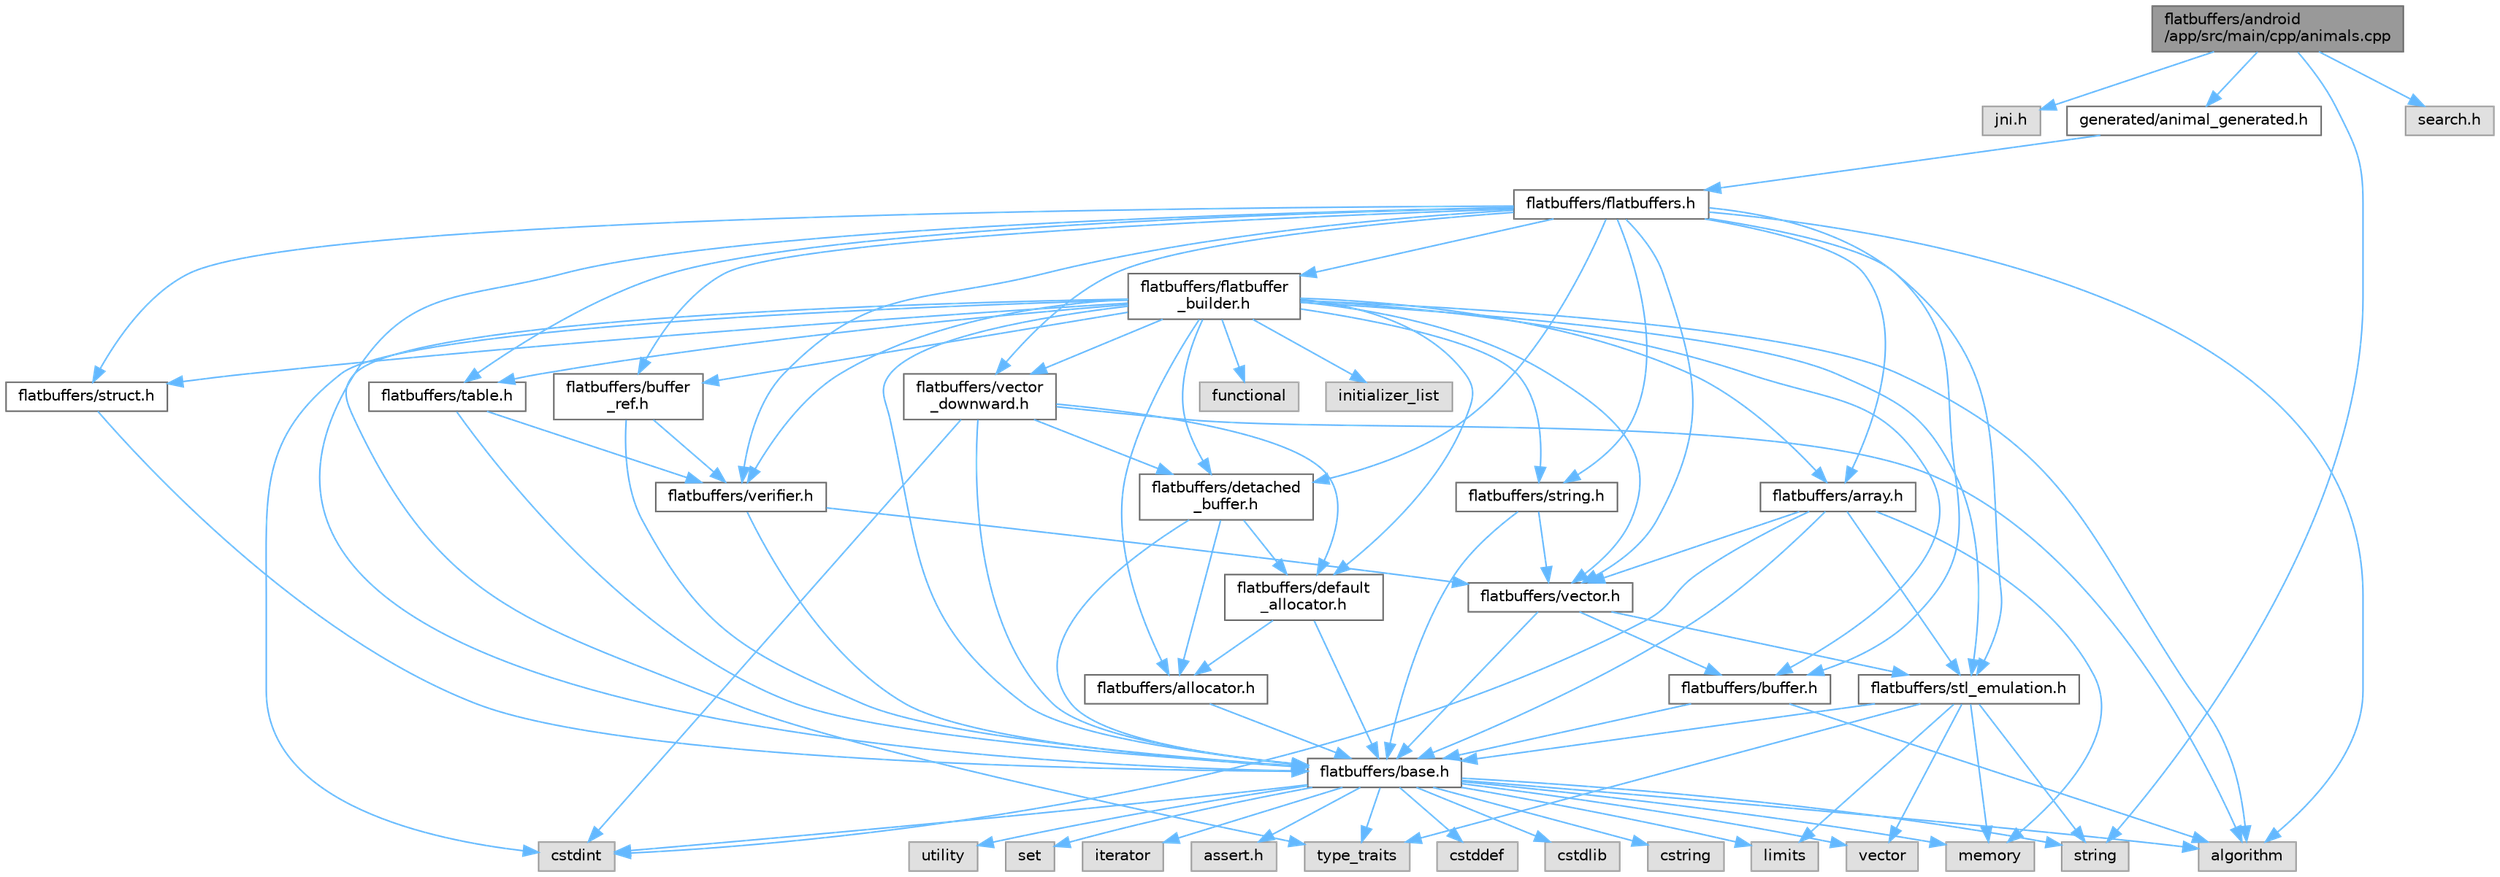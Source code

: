 digraph "flatbuffers/android/app/src/main/cpp/animals.cpp"
{
 // LATEX_PDF_SIZE
  bgcolor="transparent";
  edge [fontname=Helvetica,fontsize=10,labelfontname=Helvetica,labelfontsize=10];
  node [fontname=Helvetica,fontsize=10,shape=box,height=0.2,width=0.4];
  Node1 [id="Node000001",label="flatbuffers/android\l/app/src/main/cpp/animals.cpp",height=0.2,width=0.4,color="gray40", fillcolor="grey60", style="filled", fontcolor="black",tooltip=" "];
  Node1 -> Node2 [id="edge89_Node000001_Node000002",color="steelblue1",style="solid",tooltip=" "];
  Node2 [id="Node000002",label="jni.h",height=0.2,width=0.4,color="grey60", fillcolor="#E0E0E0", style="filled",tooltip=" "];
  Node1 -> Node3 [id="edge90_Node000001_Node000003",color="steelblue1",style="solid",tooltip=" "];
  Node3 [id="Node000003",label="string",height=0.2,width=0.4,color="grey60", fillcolor="#E0E0E0", style="filled",tooltip=" "];
  Node1 -> Node4 [id="edge91_Node000001_Node000004",color="steelblue1",style="solid",tooltip=" "];
  Node4 [id="Node000004",label="search.h",height=0.2,width=0.4,color="grey60", fillcolor="#E0E0E0", style="filled",tooltip=" "];
  Node1 -> Node5 [id="edge92_Node000001_Node000005",color="steelblue1",style="solid",tooltip=" "];
  Node5 [id="Node000005",label="generated/animal_generated.h",height=0.2,width=0.4,color="grey40", fillcolor="white", style="filled",URL="$animal__generated_8h.html",tooltip=" "];
  Node5 -> Node6 [id="edge93_Node000005_Node000006",color="steelblue1",style="solid",tooltip=" "];
  Node6 [id="Node000006",label="flatbuffers/flatbuffers.h",height=0.2,width=0.4,color="grey40", fillcolor="white", style="filled",URL="$flatbuffers_8h.html",tooltip=" "];
  Node6 -> Node7 [id="edge94_Node000006_Node000007",color="steelblue1",style="solid",tooltip=" "];
  Node7 [id="Node000007",label="algorithm",height=0.2,width=0.4,color="grey60", fillcolor="#E0E0E0", style="filled",tooltip=" "];
  Node6 -> Node8 [id="edge95_Node000006_Node000008",color="steelblue1",style="solid",tooltip=" "];
  Node8 [id="Node000008",label="flatbuffers/array.h",height=0.2,width=0.4,color="grey40", fillcolor="white", style="filled",URL="$array_8h.html",tooltip=" "];
  Node8 -> Node9 [id="edge96_Node000008_Node000009",color="steelblue1",style="solid",tooltip=" "];
  Node9 [id="Node000009",label="cstdint",height=0.2,width=0.4,color="grey60", fillcolor="#E0E0E0", style="filled",tooltip=" "];
  Node8 -> Node10 [id="edge97_Node000008_Node000010",color="steelblue1",style="solid",tooltip=" "];
  Node10 [id="Node000010",label="memory",height=0.2,width=0.4,color="grey60", fillcolor="#E0E0E0", style="filled",tooltip=" "];
  Node8 -> Node11 [id="edge98_Node000008_Node000011",color="steelblue1",style="solid",tooltip=" "];
  Node11 [id="Node000011",label="flatbuffers/base.h",height=0.2,width=0.4,color="grey40", fillcolor="white", style="filled",URL="$base_8h.html",tooltip=" "];
  Node11 -> Node12 [id="edge99_Node000011_Node000012",color="steelblue1",style="solid",tooltip=" "];
  Node12 [id="Node000012",label="assert.h",height=0.2,width=0.4,color="grey60", fillcolor="#E0E0E0", style="filled",tooltip=" "];
  Node11 -> Node9 [id="edge100_Node000011_Node000009",color="steelblue1",style="solid",tooltip=" "];
  Node11 -> Node13 [id="edge101_Node000011_Node000013",color="steelblue1",style="solid",tooltip=" "];
  Node13 [id="Node000013",label="cstddef",height=0.2,width=0.4,color="grey60", fillcolor="#E0E0E0", style="filled",tooltip=" "];
  Node11 -> Node14 [id="edge102_Node000011_Node000014",color="steelblue1",style="solid",tooltip=" "];
  Node14 [id="Node000014",label="cstdlib",height=0.2,width=0.4,color="grey60", fillcolor="#E0E0E0", style="filled",tooltip=" "];
  Node11 -> Node15 [id="edge103_Node000011_Node000015",color="steelblue1",style="solid",tooltip=" "];
  Node15 [id="Node000015",label="cstring",height=0.2,width=0.4,color="grey60", fillcolor="#E0E0E0", style="filled",tooltip=" "];
  Node11 -> Node16 [id="edge104_Node000011_Node000016",color="steelblue1",style="solid",tooltip=" "];
  Node16 [id="Node000016",label="utility",height=0.2,width=0.4,color="grey60", fillcolor="#E0E0E0", style="filled",tooltip=" "];
  Node11 -> Node3 [id="edge105_Node000011_Node000003",color="steelblue1",style="solid",tooltip=" "];
  Node11 -> Node17 [id="edge106_Node000011_Node000017",color="steelblue1",style="solid",tooltip=" "];
  Node17 [id="Node000017",label="type_traits",height=0.2,width=0.4,color="grey60", fillcolor="#E0E0E0", style="filled",tooltip=" "];
  Node11 -> Node18 [id="edge107_Node000011_Node000018",color="steelblue1",style="solid",tooltip=" "];
  Node18 [id="Node000018",label="vector",height=0.2,width=0.4,color="grey60", fillcolor="#E0E0E0", style="filled",tooltip=" "];
  Node11 -> Node19 [id="edge108_Node000011_Node000019",color="steelblue1",style="solid",tooltip=" "];
  Node19 [id="Node000019",label="set",height=0.2,width=0.4,color="grey60", fillcolor="#E0E0E0", style="filled",tooltip=" "];
  Node11 -> Node7 [id="edge109_Node000011_Node000007",color="steelblue1",style="solid",tooltip=" "];
  Node11 -> Node20 [id="edge110_Node000011_Node000020",color="steelblue1",style="solid",tooltip=" "];
  Node20 [id="Node000020",label="limits",height=0.2,width=0.4,color="grey60", fillcolor="#E0E0E0", style="filled",tooltip=" "];
  Node11 -> Node21 [id="edge111_Node000011_Node000021",color="steelblue1",style="solid",tooltip=" "];
  Node21 [id="Node000021",label="iterator",height=0.2,width=0.4,color="grey60", fillcolor="#E0E0E0", style="filled",tooltip=" "];
  Node11 -> Node10 [id="edge112_Node000011_Node000010",color="steelblue1",style="solid",tooltip=" "];
  Node8 -> Node22 [id="edge113_Node000008_Node000022",color="steelblue1",style="solid",tooltip=" "];
  Node22 [id="Node000022",label="flatbuffers/stl_emulation.h",height=0.2,width=0.4,color="grey40", fillcolor="white", style="filled",URL="$stl__emulation_8h.html",tooltip=" "];
  Node22 -> Node11 [id="edge114_Node000022_Node000011",color="steelblue1",style="solid",tooltip=" "];
  Node22 -> Node3 [id="edge115_Node000022_Node000003",color="steelblue1",style="solid",tooltip=" "];
  Node22 -> Node17 [id="edge116_Node000022_Node000017",color="steelblue1",style="solid",tooltip=" "];
  Node22 -> Node18 [id="edge117_Node000022_Node000018",color="steelblue1",style="solid",tooltip=" "];
  Node22 -> Node10 [id="edge118_Node000022_Node000010",color="steelblue1",style="solid",tooltip=" "];
  Node22 -> Node20 [id="edge119_Node000022_Node000020",color="steelblue1",style="solid",tooltip=" "];
  Node8 -> Node23 [id="edge120_Node000008_Node000023",color="steelblue1",style="solid",tooltip=" "];
  Node23 [id="Node000023",label="flatbuffers/vector.h",height=0.2,width=0.4,color="grey40", fillcolor="white", style="filled",URL="$vector_8h.html",tooltip=" "];
  Node23 -> Node11 [id="edge121_Node000023_Node000011",color="steelblue1",style="solid",tooltip=" "];
  Node23 -> Node24 [id="edge122_Node000023_Node000024",color="steelblue1",style="solid",tooltip=" "];
  Node24 [id="Node000024",label="flatbuffers/buffer.h",height=0.2,width=0.4,color="grey40", fillcolor="white", style="filled",URL="$buffer_8h.html",tooltip=" "];
  Node24 -> Node7 [id="edge123_Node000024_Node000007",color="steelblue1",style="solid",tooltip=" "];
  Node24 -> Node11 [id="edge124_Node000024_Node000011",color="steelblue1",style="solid",tooltip=" "];
  Node23 -> Node22 [id="edge125_Node000023_Node000022",color="steelblue1",style="solid",tooltip=" "];
  Node6 -> Node11 [id="edge126_Node000006_Node000011",color="steelblue1",style="solid",tooltip=" "];
  Node6 -> Node24 [id="edge127_Node000006_Node000024",color="steelblue1",style="solid",tooltip=" "];
  Node6 -> Node25 [id="edge128_Node000006_Node000025",color="steelblue1",style="solid",tooltip=" "];
  Node25 [id="Node000025",label="flatbuffers/buffer\l_ref.h",height=0.2,width=0.4,color="grey40", fillcolor="white", style="filled",URL="$buffer__ref_8h.html",tooltip=" "];
  Node25 -> Node11 [id="edge129_Node000025_Node000011",color="steelblue1",style="solid",tooltip=" "];
  Node25 -> Node26 [id="edge130_Node000025_Node000026",color="steelblue1",style="solid",tooltip=" "];
  Node26 [id="Node000026",label="flatbuffers/verifier.h",height=0.2,width=0.4,color="grey40", fillcolor="white", style="filled",URL="$verifier_8h.html",tooltip=" "];
  Node26 -> Node11 [id="edge131_Node000026_Node000011",color="steelblue1",style="solid",tooltip=" "];
  Node26 -> Node23 [id="edge132_Node000026_Node000023",color="steelblue1",style="solid",tooltip=" "];
  Node6 -> Node27 [id="edge133_Node000006_Node000027",color="steelblue1",style="solid",tooltip=" "];
  Node27 [id="Node000027",label="flatbuffers/detached\l_buffer.h",height=0.2,width=0.4,color="grey40", fillcolor="white", style="filled",URL="$detached__buffer_8h.html",tooltip=" "];
  Node27 -> Node28 [id="edge134_Node000027_Node000028",color="steelblue1",style="solid",tooltip=" "];
  Node28 [id="Node000028",label="flatbuffers/allocator.h",height=0.2,width=0.4,color="grey40", fillcolor="white", style="filled",URL="$allocator_8h.html",tooltip=" "];
  Node28 -> Node11 [id="edge135_Node000028_Node000011",color="steelblue1",style="solid",tooltip=" "];
  Node27 -> Node11 [id="edge136_Node000027_Node000011",color="steelblue1",style="solid",tooltip=" "];
  Node27 -> Node29 [id="edge137_Node000027_Node000029",color="steelblue1",style="solid",tooltip=" "];
  Node29 [id="Node000029",label="flatbuffers/default\l_allocator.h",height=0.2,width=0.4,color="grey40", fillcolor="white", style="filled",URL="$default__allocator_8h.html",tooltip=" "];
  Node29 -> Node28 [id="edge138_Node000029_Node000028",color="steelblue1",style="solid",tooltip=" "];
  Node29 -> Node11 [id="edge139_Node000029_Node000011",color="steelblue1",style="solid",tooltip=" "];
  Node6 -> Node30 [id="edge140_Node000006_Node000030",color="steelblue1",style="solid",tooltip=" "];
  Node30 [id="Node000030",label="flatbuffers/flatbuffer\l_builder.h",height=0.2,width=0.4,color="grey40", fillcolor="white", style="filled",URL="$flatbuffer__builder_8h.html",tooltip=" "];
  Node30 -> Node7 [id="edge141_Node000030_Node000007",color="steelblue1",style="solid",tooltip=" "];
  Node30 -> Node9 [id="edge142_Node000030_Node000009",color="steelblue1",style="solid",tooltip=" "];
  Node30 -> Node31 [id="edge143_Node000030_Node000031",color="steelblue1",style="solid",tooltip=" "];
  Node31 [id="Node000031",label="functional",height=0.2,width=0.4,color="grey60", fillcolor="#E0E0E0", style="filled",tooltip=" "];
  Node30 -> Node32 [id="edge144_Node000030_Node000032",color="steelblue1",style="solid",tooltip=" "];
  Node32 [id="Node000032",label="initializer_list",height=0.2,width=0.4,color="grey60", fillcolor="#E0E0E0", style="filled",tooltip=" "];
  Node30 -> Node17 [id="edge145_Node000030_Node000017",color="steelblue1",style="solid",tooltip=" "];
  Node30 -> Node28 [id="edge146_Node000030_Node000028",color="steelblue1",style="solid",tooltip=" "];
  Node30 -> Node8 [id="edge147_Node000030_Node000008",color="steelblue1",style="solid",tooltip=" "];
  Node30 -> Node11 [id="edge148_Node000030_Node000011",color="steelblue1",style="solid",tooltip=" "];
  Node30 -> Node24 [id="edge149_Node000030_Node000024",color="steelblue1",style="solid",tooltip=" "];
  Node30 -> Node25 [id="edge150_Node000030_Node000025",color="steelblue1",style="solid",tooltip=" "];
  Node30 -> Node29 [id="edge151_Node000030_Node000029",color="steelblue1",style="solid",tooltip=" "];
  Node30 -> Node27 [id="edge152_Node000030_Node000027",color="steelblue1",style="solid",tooltip=" "];
  Node30 -> Node22 [id="edge153_Node000030_Node000022",color="steelblue1",style="solid",tooltip=" "];
  Node30 -> Node33 [id="edge154_Node000030_Node000033",color="steelblue1",style="solid",tooltip=" "];
  Node33 [id="Node000033",label="flatbuffers/string.h",height=0.2,width=0.4,color="grey40", fillcolor="white", style="filled",URL="$string_8h.html",tooltip=" "];
  Node33 -> Node11 [id="edge155_Node000033_Node000011",color="steelblue1",style="solid",tooltip=" "];
  Node33 -> Node23 [id="edge156_Node000033_Node000023",color="steelblue1",style="solid",tooltip=" "];
  Node30 -> Node34 [id="edge157_Node000030_Node000034",color="steelblue1",style="solid",tooltip=" "];
  Node34 [id="Node000034",label="flatbuffers/struct.h",height=0.2,width=0.4,color="grey40", fillcolor="white", style="filled",URL="$struct_8h.html",tooltip=" "];
  Node34 -> Node11 [id="edge158_Node000034_Node000011",color="steelblue1",style="solid",tooltip=" "];
  Node30 -> Node35 [id="edge159_Node000030_Node000035",color="steelblue1",style="solid",tooltip=" "];
  Node35 [id="Node000035",label="flatbuffers/table.h",height=0.2,width=0.4,color="grey40", fillcolor="white", style="filled",URL="$table_8h.html",tooltip=" "];
  Node35 -> Node11 [id="edge160_Node000035_Node000011",color="steelblue1",style="solid",tooltip=" "];
  Node35 -> Node26 [id="edge161_Node000035_Node000026",color="steelblue1",style="solid",tooltip=" "];
  Node30 -> Node23 [id="edge162_Node000030_Node000023",color="steelblue1",style="solid",tooltip=" "];
  Node30 -> Node36 [id="edge163_Node000030_Node000036",color="steelblue1",style="solid",tooltip=" "];
  Node36 [id="Node000036",label="flatbuffers/vector\l_downward.h",height=0.2,width=0.4,color="grey40", fillcolor="white", style="filled",URL="$vector__downward_8h.html",tooltip=" "];
  Node36 -> Node7 [id="edge164_Node000036_Node000007",color="steelblue1",style="solid",tooltip=" "];
  Node36 -> Node9 [id="edge165_Node000036_Node000009",color="steelblue1",style="solid",tooltip=" "];
  Node36 -> Node11 [id="edge166_Node000036_Node000011",color="steelblue1",style="solid",tooltip=" "];
  Node36 -> Node29 [id="edge167_Node000036_Node000029",color="steelblue1",style="solid",tooltip=" "];
  Node36 -> Node27 [id="edge168_Node000036_Node000027",color="steelblue1",style="solid",tooltip=" "];
  Node30 -> Node26 [id="edge169_Node000030_Node000026",color="steelblue1",style="solid",tooltip=" "];
  Node6 -> Node22 [id="edge170_Node000006_Node000022",color="steelblue1",style="solid",tooltip=" "];
  Node6 -> Node33 [id="edge171_Node000006_Node000033",color="steelblue1",style="solid",tooltip=" "];
  Node6 -> Node34 [id="edge172_Node000006_Node000034",color="steelblue1",style="solid",tooltip=" "];
  Node6 -> Node35 [id="edge173_Node000006_Node000035",color="steelblue1",style="solid",tooltip=" "];
  Node6 -> Node23 [id="edge174_Node000006_Node000023",color="steelblue1",style="solid",tooltip=" "];
  Node6 -> Node36 [id="edge175_Node000006_Node000036",color="steelblue1",style="solid",tooltip=" "];
  Node6 -> Node26 [id="edge176_Node000006_Node000026",color="steelblue1",style="solid",tooltip=" "];
}
